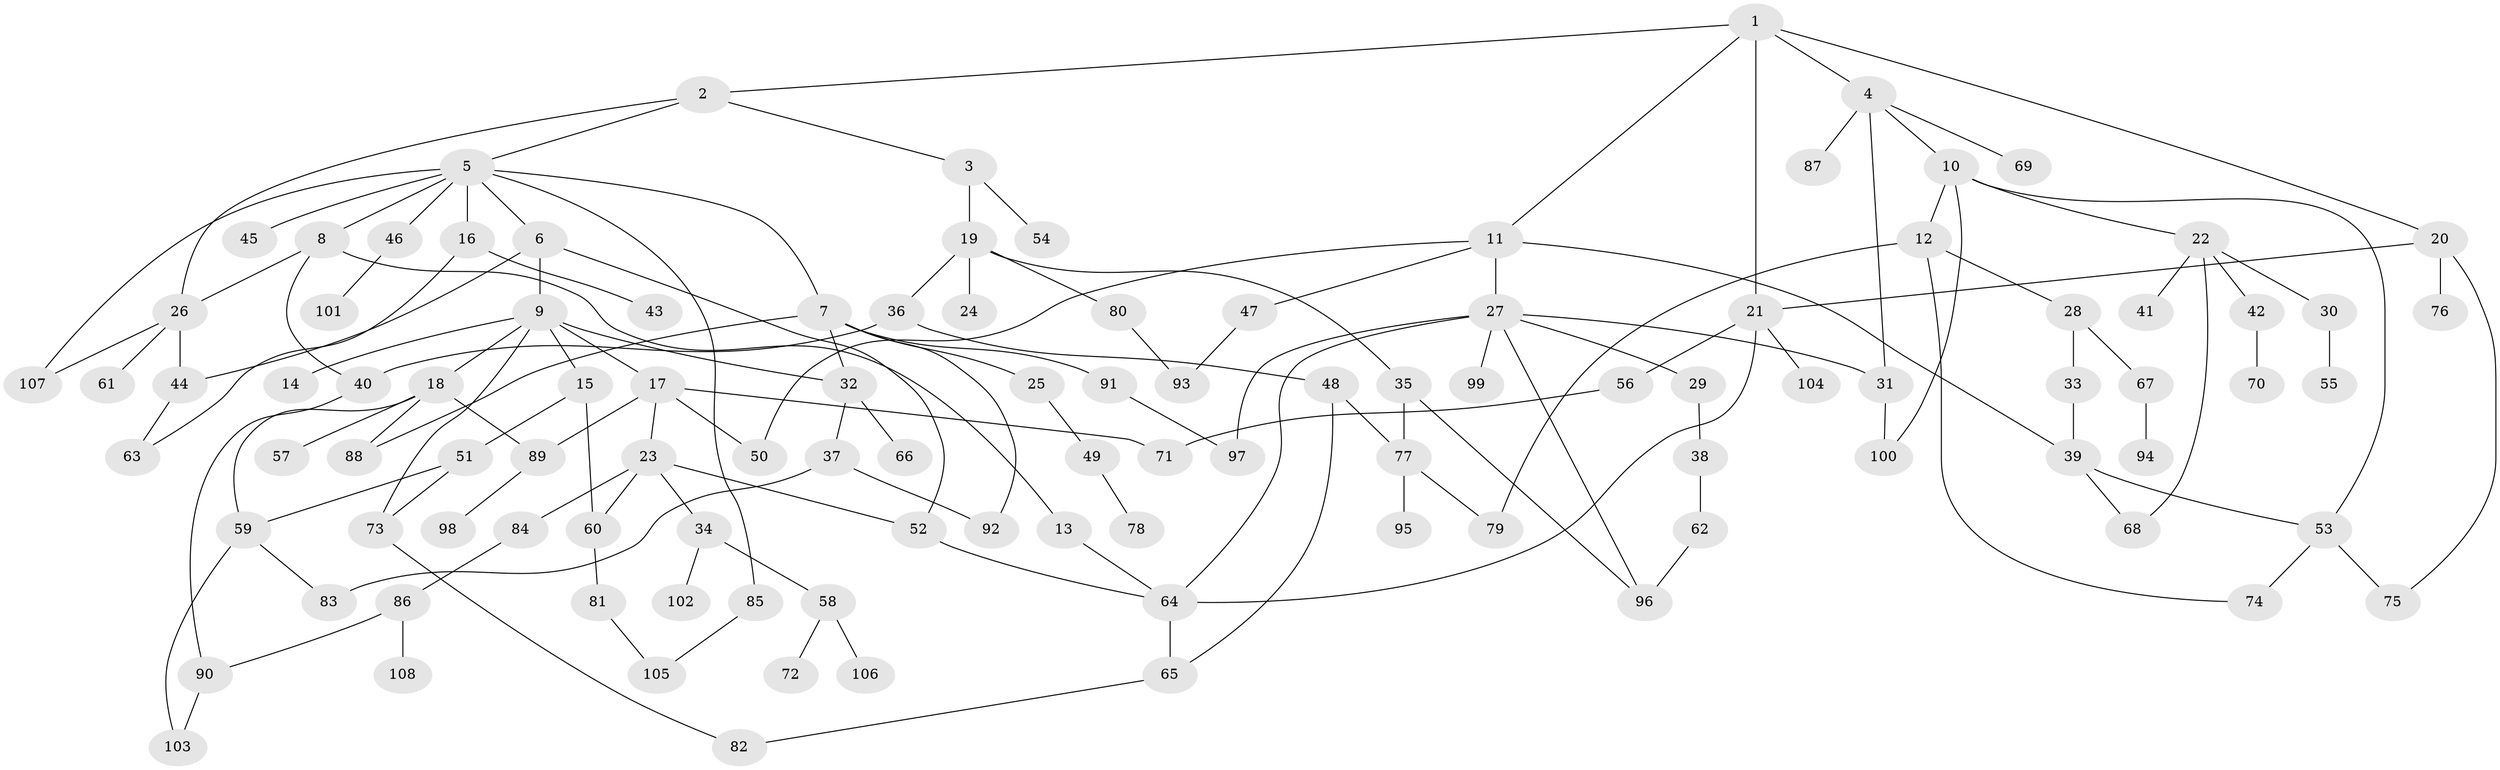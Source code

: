 // Generated by graph-tools (version 1.1) at 2025/34/03/09/25 02:34:14]
// undirected, 108 vertices, 145 edges
graph export_dot {
graph [start="1"]
  node [color=gray90,style=filled];
  1;
  2;
  3;
  4;
  5;
  6;
  7;
  8;
  9;
  10;
  11;
  12;
  13;
  14;
  15;
  16;
  17;
  18;
  19;
  20;
  21;
  22;
  23;
  24;
  25;
  26;
  27;
  28;
  29;
  30;
  31;
  32;
  33;
  34;
  35;
  36;
  37;
  38;
  39;
  40;
  41;
  42;
  43;
  44;
  45;
  46;
  47;
  48;
  49;
  50;
  51;
  52;
  53;
  54;
  55;
  56;
  57;
  58;
  59;
  60;
  61;
  62;
  63;
  64;
  65;
  66;
  67;
  68;
  69;
  70;
  71;
  72;
  73;
  74;
  75;
  76;
  77;
  78;
  79;
  80;
  81;
  82;
  83;
  84;
  85;
  86;
  87;
  88;
  89;
  90;
  91;
  92;
  93;
  94;
  95;
  96;
  97;
  98;
  99;
  100;
  101;
  102;
  103;
  104;
  105;
  106;
  107;
  108;
  1 -- 2;
  1 -- 4;
  1 -- 11;
  1 -- 20;
  1 -- 21;
  2 -- 3;
  2 -- 5;
  2 -- 26;
  3 -- 19;
  3 -- 54;
  4 -- 10;
  4 -- 31;
  4 -- 69;
  4 -- 87;
  5 -- 6;
  5 -- 7;
  5 -- 8;
  5 -- 16;
  5 -- 45;
  5 -- 46;
  5 -- 85;
  5 -- 107;
  6 -- 9;
  6 -- 44;
  6 -- 52;
  7 -- 25;
  7 -- 32;
  7 -- 91;
  7 -- 92;
  7 -- 88;
  8 -- 13;
  8 -- 26;
  8 -- 40;
  9 -- 14;
  9 -- 15;
  9 -- 17;
  9 -- 18;
  9 -- 73;
  9 -- 32;
  10 -- 12;
  10 -- 22;
  10 -- 53;
  10 -- 100;
  11 -- 27;
  11 -- 39;
  11 -- 47;
  11 -- 50;
  12 -- 28;
  12 -- 74;
  12 -- 79;
  13 -- 64;
  15 -- 51;
  15 -- 60;
  16 -- 43;
  16 -- 63;
  17 -- 23;
  17 -- 71;
  17 -- 50;
  17 -- 89;
  18 -- 57;
  18 -- 88;
  18 -- 89;
  18 -- 59;
  19 -- 24;
  19 -- 35;
  19 -- 36;
  19 -- 80;
  20 -- 75;
  20 -- 76;
  20 -- 21;
  21 -- 56;
  21 -- 104;
  21 -- 64;
  22 -- 30;
  22 -- 41;
  22 -- 42;
  22 -- 68;
  23 -- 34;
  23 -- 52;
  23 -- 60;
  23 -- 84;
  25 -- 49;
  26 -- 44;
  26 -- 61;
  26 -- 107;
  27 -- 29;
  27 -- 64;
  27 -- 99;
  27 -- 96;
  27 -- 97;
  27 -- 31;
  28 -- 33;
  28 -- 67;
  29 -- 38;
  30 -- 55;
  31 -- 100;
  32 -- 37;
  32 -- 66;
  33 -- 39;
  34 -- 58;
  34 -- 102;
  35 -- 77;
  35 -- 96;
  36 -- 48;
  36 -- 40;
  37 -- 92;
  37 -- 83;
  38 -- 62;
  39 -- 53;
  39 -- 68;
  40 -- 90;
  42 -- 70;
  44 -- 63;
  46 -- 101;
  47 -- 93;
  48 -- 65;
  48 -- 77;
  49 -- 78;
  51 -- 59;
  51 -- 73;
  52 -- 64;
  53 -- 74;
  53 -- 75;
  56 -- 71;
  58 -- 72;
  58 -- 106;
  59 -- 83;
  59 -- 103;
  60 -- 81;
  62 -- 96;
  64 -- 65;
  65 -- 82;
  67 -- 94;
  73 -- 82;
  77 -- 79;
  77 -- 95;
  80 -- 93;
  81 -- 105;
  84 -- 86;
  85 -- 105;
  86 -- 108;
  86 -- 90;
  89 -- 98;
  90 -- 103;
  91 -- 97;
}
